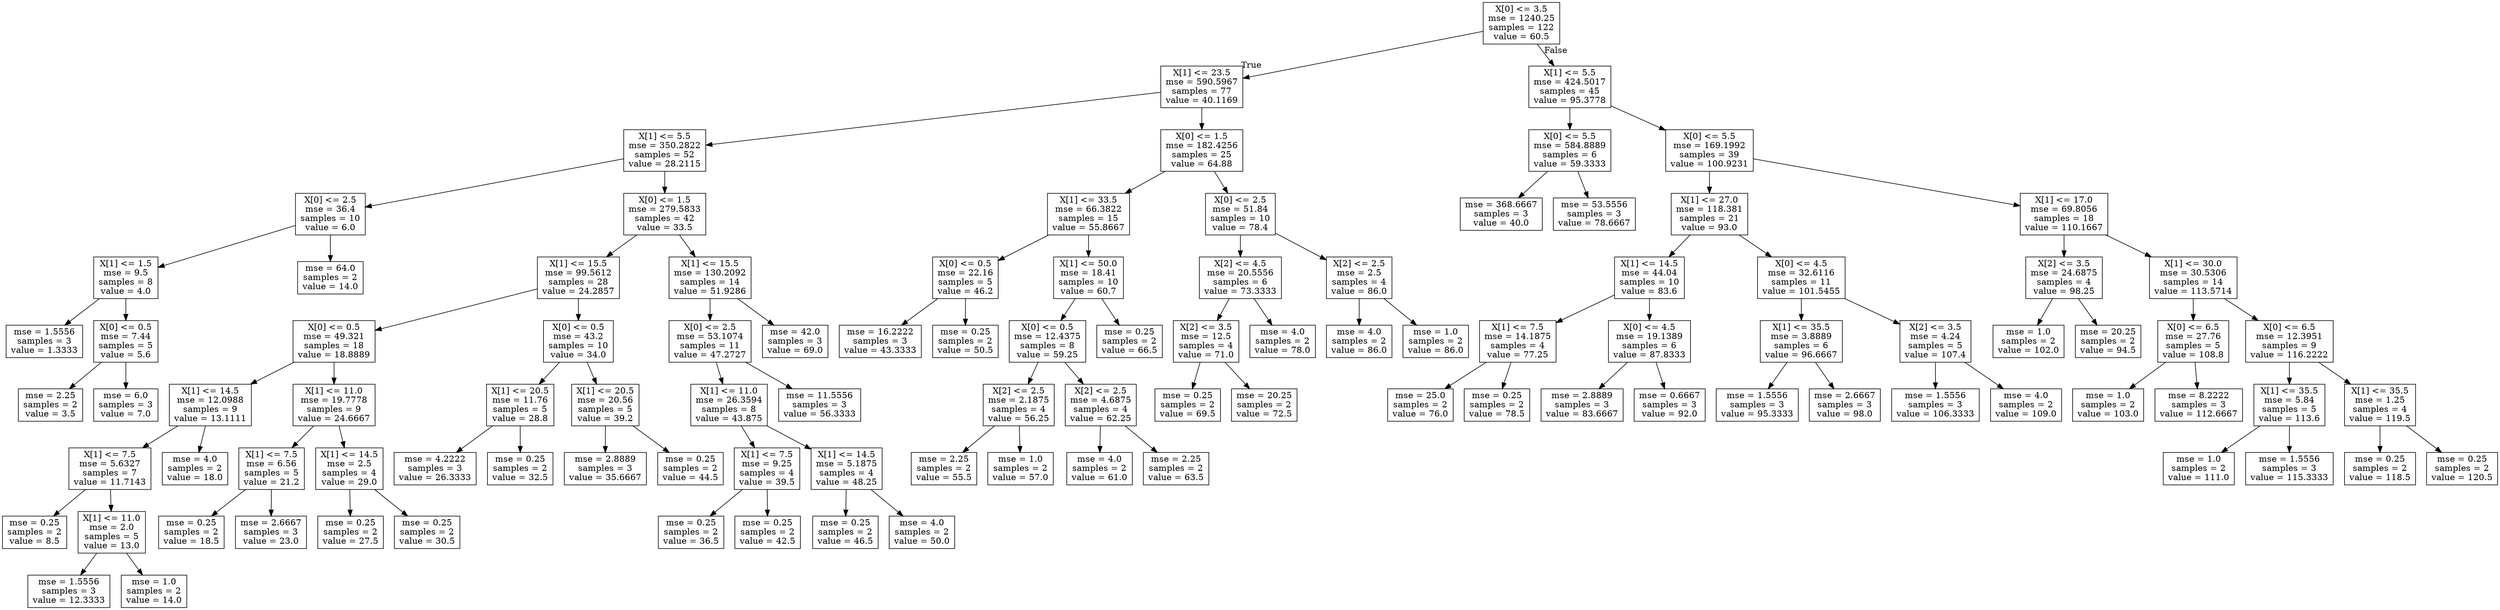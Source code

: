 digraph Tree {
node [shape=box] ;
0 [label="X[0] <= 3.5\nmse = 1240.25\nsamples = 122\nvalue = 60.5"] ;
1 [label="X[1] <= 23.5\nmse = 590.5967\nsamples = 77\nvalue = 40.1169"] ;
0 -> 1 [labeldistance=2.5, labelangle=45, headlabel="True"] ;
2 [label="X[1] <= 5.5\nmse = 350.2822\nsamples = 52\nvalue = 28.2115"] ;
1 -> 2 ;
3 [label="X[0] <= 2.5\nmse = 36.4\nsamples = 10\nvalue = 6.0"] ;
2 -> 3 ;
4 [label="X[1] <= 1.5\nmse = 9.5\nsamples = 8\nvalue = 4.0"] ;
3 -> 4 ;
5 [label="mse = 1.5556\nsamples = 3\nvalue = 1.3333"] ;
4 -> 5 ;
6 [label="X[0] <= 0.5\nmse = 7.44\nsamples = 5\nvalue = 5.6"] ;
4 -> 6 ;
7 [label="mse = 2.25\nsamples = 2\nvalue = 3.5"] ;
6 -> 7 ;
8 [label="mse = 6.0\nsamples = 3\nvalue = 7.0"] ;
6 -> 8 ;
9 [label="mse = 64.0\nsamples = 2\nvalue = 14.0"] ;
3 -> 9 ;
10 [label="X[0] <= 1.5\nmse = 279.5833\nsamples = 42\nvalue = 33.5"] ;
2 -> 10 ;
11 [label="X[1] <= 15.5\nmse = 99.5612\nsamples = 28\nvalue = 24.2857"] ;
10 -> 11 ;
12 [label="X[0] <= 0.5\nmse = 49.321\nsamples = 18\nvalue = 18.8889"] ;
11 -> 12 ;
13 [label="X[1] <= 14.5\nmse = 12.0988\nsamples = 9\nvalue = 13.1111"] ;
12 -> 13 ;
14 [label="X[1] <= 7.5\nmse = 5.6327\nsamples = 7\nvalue = 11.7143"] ;
13 -> 14 ;
15 [label="mse = 0.25\nsamples = 2\nvalue = 8.5"] ;
14 -> 15 ;
16 [label="X[1] <= 11.0\nmse = 2.0\nsamples = 5\nvalue = 13.0"] ;
14 -> 16 ;
17 [label="mse = 1.5556\nsamples = 3\nvalue = 12.3333"] ;
16 -> 17 ;
18 [label="mse = 1.0\nsamples = 2\nvalue = 14.0"] ;
16 -> 18 ;
19 [label="mse = 4.0\nsamples = 2\nvalue = 18.0"] ;
13 -> 19 ;
20 [label="X[1] <= 11.0\nmse = 19.7778\nsamples = 9\nvalue = 24.6667"] ;
12 -> 20 ;
21 [label="X[1] <= 7.5\nmse = 6.56\nsamples = 5\nvalue = 21.2"] ;
20 -> 21 ;
22 [label="mse = 0.25\nsamples = 2\nvalue = 18.5"] ;
21 -> 22 ;
23 [label="mse = 2.6667\nsamples = 3\nvalue = 23.0"] ;
21 -> 23 ;
24 [label="X[1] <= 14.5\nmse = 2.5\nsamples = 4\nvalue = 29.0"] ;
20 -> 24 ;
25 [label="mse = 0.25\nsamples = 2\nvalue = 27.5"] ;
24 -> 25 ;
26 [label="mse = 0.25\nsamples = 2\nvalue = 30.5"] ;
24 -> 26 ;
27 [label="X[0] <= 0.5\nmse = 43.2\nsamples = 10\nvalue = 34.0"] ;
11 -> 27 ;
28 [label="X[1] <= 20.5\nmse = 11.76\nsamples = 5\nvalue = 28.8"] ;
27 -> 28 ;
29 [label="mse = 4.2222\nsamples = 3\nvalue = 26.3333"] ;
28 -> 29 ;
30 [label="mse = 0.25\nsamples = 2\nvalue = 32.5"] ;
28 -> 30 ;
31 [label="X[1] <= 20.5\nmse = 20.56\nsamples = 5\nvalue = 39.2"] ;
27 -> 31 ;
32 [label="mse = 2.8889\nsamples = 3\nvalue = 35.6667"] ;
31 -> 32 ;
33 [label="mse = 0.25\nsamples = 2\nvalue = 44.5"] ;
31 -> 33 ;
34 [label="X[1] <= 15.5\nmse = 130.2092\nsamples = 14\nvalue = 51.9286"] ;
10 -> 34 ;
35 [label="X[0] <= 2.5\nmse = 53.1074\nsamples = 11\nvalue = 47.2727"] ;
34 -> 35 ;
36 [label="X[1] <= 11.0\nmse = 26.3594\nsamples = 8\nvalue = 43.875"] ;
35 -> 36 ;
37 [label="X[1] <= 7.5\nmse = 9.25\nsamples = 4\nvalue = 39.5"] ;
36 -> 37 ;
38 [label="mse = 0.25\nsamples = 2\nvalue = 36.5"] ;
37 -> 38 ;
39 [label="mse = 0.25\nsamples = 2\nvalue = 42.5"] ;
37 -> 39 ;
40 [label="X[1] <= 14.5\nmse = 5.1875\nsamples = 4\nvalue = 48.25"] ;
36 -> 40 ;
41 [label="mse = 0.25\nsamples = 2\nvalue = 46.5"] ;
40 -> 41 ;
42 [label="mse = 4.0\nsamples = 2\nvalue = 50.0"] ;
40 -> 42 ;
43 [label="mse = 11.5556\nsamples = 3\nvalue = 56.3333"] ;
35 -> 43 ;
44 [label="mse = 42.0\nsamples = 3\nvalue = 69.0"] ;
34 -> 44 ;
45 [label="X[0] <= 1.5\nmse = 182.4256\nsamples = 25\nvalue = 64.88"] ;
1 -> 45 ;
46 [label="X[1] <= 33.5\nmse = 66.3822\nsamples = 15\nvalue = 55.8667"] ;
45 -> 46 ;
47 [label="X[0] <= 0.5\nmse = 22.16\nsamples = 5\nvalue = 46.2"] ;
46 -> 47 ;
48 [label="mse = 16.2222\nsamples = 3\nvalue = 43.3333"] ;
47 -> 48 ;
49 [label="mse = 0.25\nsamples = 2\nvalue = 50.5"] ;
47 -> 49 ;
50 [label="X[1] <= 50.0\nmse = 18.41\nsamples = 10\nvalue = 60.7"] ;
46 -> 50 ;
51 [label="X[0] <= 0.5\nmse = 12.4375\nsamples = 8\nvalue = 59.25"] ;
50 -> 51 ;
52 [label="X[2] <= 2.5\nmse = 2.1875\nsamples = 4\nvalue = 56.25"] ;
51 -> 52 ;
53 [label="mse = 2.25\nsamples = 2\nvalue = 55.5"] ;
52 -> 53 ;
54 [label="mse = 1.0\nsamples = 2\nvalue = 57.0"] ;
52 -> 54 ;
55 [label="X[2] <= 2.5\nmse = 4.6875\nsamples = 4\nvalue = 62.25"] ;
51 -> 55 ;
56 [label="mse = 4.0\nsamples = 2\nvalue = 61.0"] ;
55 -> 56 ;
57 [label="mse = 2.25\nsamples = 2\nvalue = 63.5"] ;
55 -> 57 ;
58 [label="mse = 0.25\nsamples = 2\nvalue = 66.5"] ;
50 -> 58 ;
59 [label="X[0] <= 2.5\nmse = 51.84\nsamples = 10\nvalue = 78.4"] ;
45 -> 59 ;
60 [label="X[2] <= 4.5\nmse = 20.5556\nsamples = 6\nvalue = 73.3333"] ;
59 -> 60 ;
61 [label="X[2] <= 3.5\nmse = 12.5\nsamples = 4\nvalue = 71.0"] ;
60 -> 61 ;
62 [label="mse = 0.25\nsamples = 2\nvalue = 69.5"] ;
61 -> 62 ;
63 [label="mse = 20.25\nsamples = 2\nvalue = 72.5"] ;
61 -> 63 ;
64 [label="mse = 4.0\nsamples = 2\nvalue = 78.0"] ;
60 -> 64 ;
65 [label="X[2] <= 2.5\nmse = 2.5\nsamples = 4\nvalue = 86.0"] ;
59 -> 65 ;
66 [label="mse = 4.0\nsamples = 2\nvalue = 86.0"] ;
65 -> 66 ;
67 [label="mse = 1.0\nsamples = 2\nvalue = 86.0"] ;
65 -> 67 ;
68 [label="X[1] <= 5.5\nmse = 424.5017\nsamples = 45\nvalue = 95.3778"] ;
0 -> 68 [labeldistance=2.5, labelangle=-45, headlabel="False"] ;
69 [label="X[0] <= 5.5\nmse = 584.8889\nsamples = 6\nvalue = 59.3333"] ;
68 -> 69 ;
70 [label="mse = 368.6667\nsamples = 3\nvalue = 40.0"] ;
69 -> 70 ;
71 [label="mse = 53.5556\nsamples = 3\nvalue = 78.6667"] ;
69 -> 71 ;
72 [label="X[0] <= 5.5\nmse = 169.1992\nsamples = 39\nvalue = 100.9231"] ;
68 -> 72 ;
73 [label="X[1] <= 27.0\nmse = 118.381\nsamples = 21\nvalue = 93.0"] ;
72 -> 73 ;
74 [label="X[1] <= 14.5\nmse = 44.04\nsamples = 10\nvalue = 83.6"] ;
73 -> 74 ;
75 [label="X[1] <= 7.5\nmse = 14.1875\nsamples = 4\nvalue = 77.25"] ;
74 -> 75 ;
76 [label="mse = 25.0\nsamples = 2\nvalue = 76.0"] ;
75 -> 76 ;
77 [label="mse = 0.25\nsamples = 2\nvalue = 78.5"] ;
75 -> 77 ;
78 [label="X[0] <= 4.5\nmse = 19.1389\nsamples = 6\nvalue = 87.8333"] ;
74 -> 78 ;
79 [label="mse = 2.8889\nsamples = 3\nvalue = 83.6667"] ;
78 -> 79 ;
80 [label="mse = 0.6667\nsamples = 3\nvalue = 92.0"] ;
78 -> 80 ;
81 [label="X[0] <= 4.5\nmse = 32.6116\nsamples = 11\nvalue = 101.5455"] ;
73 -> 81 ;
82 [label="X[1] <= 35.5\nmse = 3.8889\nsamples = 6\nvalue = 96.6667"] ;
81 -> 82 ;
83 [label="mse = 1.5556\nsamples = 3\nvalue = 95.3333"] ;
82 -> 83 ;
84 [label="mse = 2.6667\nsamples = 3\nvalue = 98.0"] ;
82 -> 84 ;
85 [label="X[2] <= 3.5\nmse = 4.24\nsamples = 5\nvalue = 107.4"] ;
81 -> 85 ;
86 [label="mse = 1.5556\nsamples = 3\nvalue = 106.3333"] ;
85 -> 86 ;
87 [label="mse = 4.0\nsamples = 2\nvalue = 109.0"] ;
85 -> 87 ;
88 [label="X[1] <= 17.0\nmse = 69.8056\nsamples = 18\nvalue = 110.1667"] ;
72 -> 88 ;
89 [label="X[2] <= 3.5\nmse = 24.6875\nsamples = 4\nvalue = 98.25"] ;
88 -> 89 ;
90 [label="mse = 1.0\nsamples = 2\nvalue = 102.0"] ;
89 -> 90 ;
91 [label="mse = 20.25\nsamples = 2\nvalue = 94.5"] ;
89 -> 91 ;
92 [label="X[1] <= 30.0\nmse = 30.5306\nsamples = 14\nvalue = 113.5714"] ;
88 -> 92 ;
93 [label="X[0] <= 6.5\nmse = 27.76\nsamples = 5\nvalue = 108.8"] ;
92 -> 93 ;
94 [label="mse = 1.0\nsamples = 2\nvalue = 103.0"] ;
93 -> 94 ;
95 [label="mse = 8.2222\nsamples = 3\nvalue = 112.6667"] ;
93 -> 95 ;
96 [label="X[0] <= 6.5\nmse = 12.3951\nsamples = 9\nvalue = 116.2222"] ;
92 -> 96 ;
97 [label="X[1] <= 35.5\nmse = 5.84\nsamples = 5\nvalue = 113.6"] ;
96 -> 97 ;
98 [label="mse = 1.0\nsamples = 2\nvalue = 111.0"] ;
97 -> 98 ;
99 [label="mse = 1.5556\nsamples = 3\nvalue = 115.3333"] ;
97 -> 99 ;
100 [label="X[1] <= 35.5\nmse = 1.25\nsamples = 4\nvalue = 119.5"] ;
96 -> 100 ;
101 [label="mse = 0.25\nsamples = 2\nvalue = 118.5"] ;
100 -> 101 ;
102 [label="mse = 0.25\nsamples = 2\nvalue = 120.5"] ;
100 -> 102 ;
}